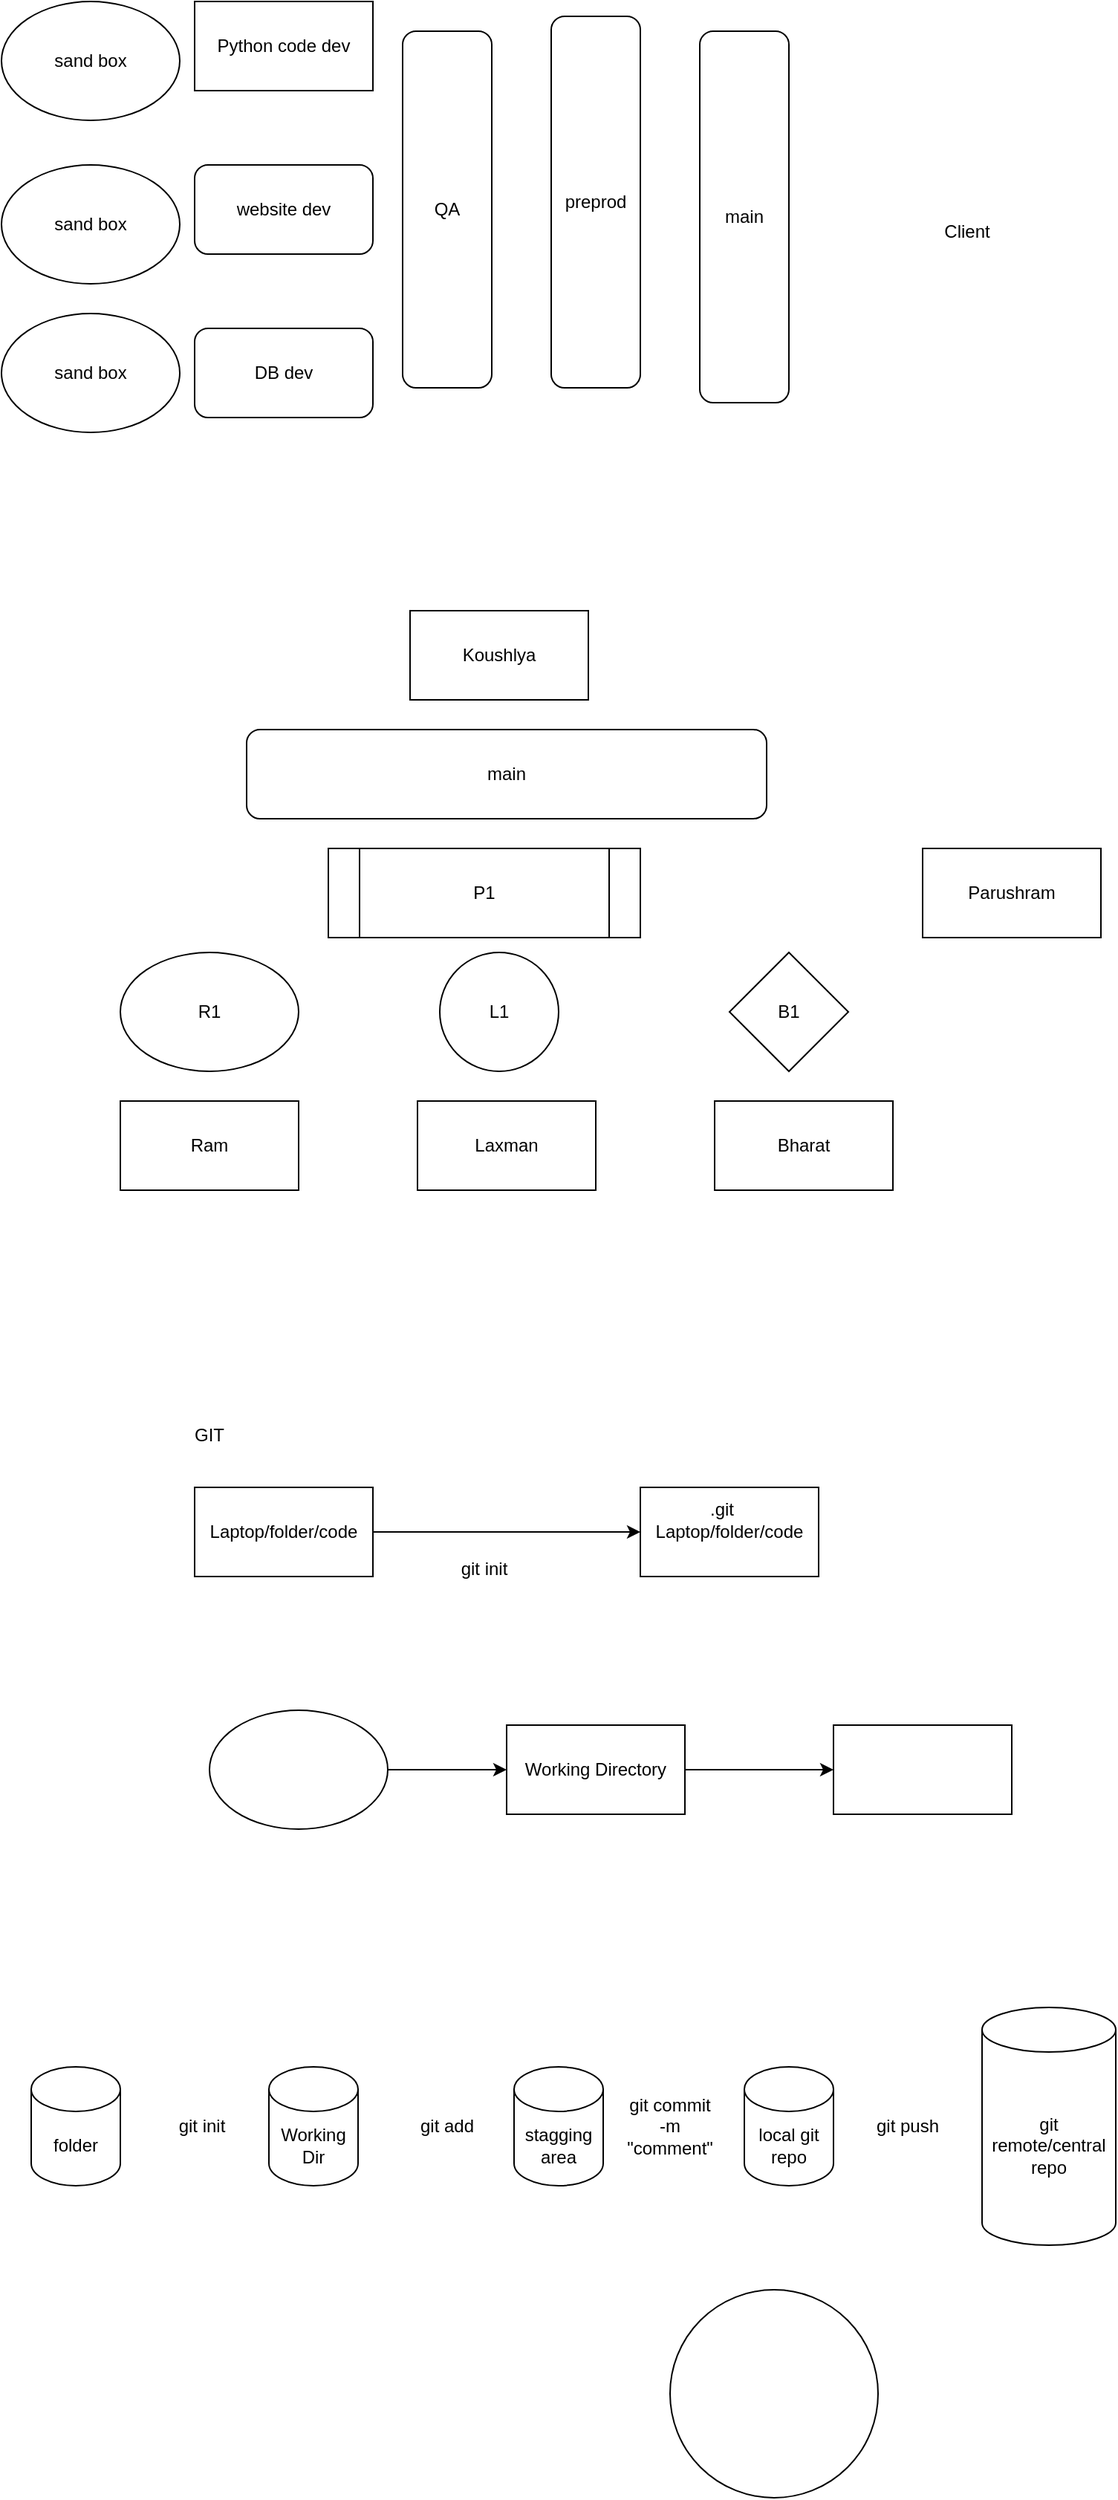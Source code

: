 <mxfile version="28.2.3">
  <diagram name="Page-1" id="y-BOeMATzjwb4VCk9Nun">
    <mxGraphModel dx="1042" dy="562" grid="1" gridSize="10" guides="1" tooltips="1" connect="1" arrows="1" fold="1" page="1" pageScale="1" pageWidth="850" pageHeight="1100" math="0" shadow="0">
      <root>
        <mxCell id="0" />
        <mxCell id="1" parent="0" />
        <mxCell id="GmiT60eIoy2U2VpT4NWJ-1" value="Python code dev" style="rounded=0;whiteSpace=wrap;html=1;" parent="1" vertex="1">
          <mxGeometry x="210" y="50" width="120" height="60" as="geometry" />
        </mxCell>
        <mxCell id="GmiT60eIoy2U2VpT4NWJ-2" value="website dev" style="rounded=1;whiteSpace=wrap;html=1;" parent="1" vertex="1">
          <mxGeometry x="210" y="160" width="120" height="60" as="geometry" />
        </mxCell>
        <mxCell id="GmiT60eIoy2U2VpT4NWJ-3" value="DB dev" style="rounded=1;whiteSpace=wrap;html=1;" parent="1" vertex="1">
          <mxGeometry x="210" y="270" width="120" height="60" as="geometry" />
        </mxCell>
        <mxCell id="GmiT60eIoy2U2VpT4NWJ-4" value="Koushlya" style="rounded=0;whiteSpace=wrap;html=1;" parent="1" vertex="1">
          <mxGeometry x="355" y="460" width="120" height="60" as="geometry" />
        </mxCell>
        <mxCell id="GmiT60eIoy2U2VpT4NWJ-5" value="Ram" style="rounded=0;whiteSpace=wrap;html=1;" parent="1" vertex="1">
          <mxGeometry x="160" y="790" width="120" height="60" as="geometry" />
        </mxCell>
        <mxCell id="GmiT60eIoy2U2VpT4NWJ-6" value="Laxman" style="rounded=0;whiteSpace=wrap;html=1;" parent="1" vertex="1">
          <mxGeometry x="360" y="790" width="120" height="60" as="geometry" />
        </mxCell>
        <mxCell id="GmiT60eIoy2U2VpT4NWJ-7" value="Bharat" style="rounded=0;whiteSpace=wrap;html=1;" parent="1" vertex="1">
          <mxGeometry x="560" y="790" width="120" height="60" as="geometry" />
        </mxCell>
        <mxCell id="GmiT60eIoy2U2VpT4NWJ-8" value="main" style="rounded=1;whiteSpace=wrap;html=1;" parent="1" vertex="1">
          <mxGeometry x="245" y="540" width="350" height="60" as="geometry" />
        </mxCell>
        <mxCell id="GmiT60eIoy2U2VpT4NWJ-9" value="R1" style="ellipse;whiteSpace=wrap;html=1;" parent="1" vertex="1">
          <mxGeometry x="160" y="690" width="120" height="80" as="geometry" />
        </mxCell>
        <mxCell id="GmiT60eIoy2U2VpT4NWJ-10" value="L1" style="ellipse;whiteSpace=wrap;html=1;aspect=fixed;" parent="1" vertex="1">
          <mxGeometry x="375" y="690" width="80" height="80" as="geometry" />
        </mxCell>
        <mxCell id="GmiT60eIoy2U2VpT4NWJ-11" value="B1" style="rhombus;whiteSpace=wrap;html=1;" parent="1" vertex="1">
          <mxGeometry x="570" y="690" width="80" height="80" as="geometry" />
        </mxCell>
        <mxCell id="GmiT60eIoy2U2VpT4NWJ-12" value="P1" style="shape=process;whiteSpace=wrap;html=1;backgroundOutline=1;" parent="1" vertex="1">
          <mxGeometry x="300" y="620" width="210" height="60" as="geometry" />
        </mxCell>
        <mxCell id="GmiT60eIoy2U2VpT4NWJ-13" value="Parushram" style="rounded=0;whiteSpace=wrap;html=1;" parent="1" vertex="1">
          <mxGeometry x="700" y="620" width="120" height="60" as="geometry" />
        </mxCell>
        <mxCell id="GmiT60eIoy2U2VpT4NWJ-14" value="preprod" style="rounded=1;whiteSpace=wrap;html=1;direction=south;" parent="1" vertex="1">
          <mxGeometry x="450" y="60" width="60" height="250" as="geometry" />
        </mxCell>
        <mxCell id="GmiT60eIoy2U2VpT4NWJ-15" value="main" style="rounded=1;whiteSpace=wrap;html=1;direction=south;" parent="1" vertex="1">
          <mxGeometry x="550" y="70" width="60" height="250" as="geometry" />
        </mxCell>
        <mxCell id="GmiT60eIoy2U2VpT4NWJ-16" value="Client" style="text;html=1;align=center;verticalAlign=middle;whiteSpace=wrap;rounded=0;" parent="1" vertex="1">
          <mxGeometry x="700" y="190" width="60" height="30" as="geometry" />
        </mxCell>
        <mxCell id="GmiT60eIoy2U2VpT4NWJ-17" value="QA" style="rounded=1;whiteSpace=wrap;html=1;direction=south;" parent="1" vertex="1">
          <mxGeometry x="350" y="70" width="60" height="240" as="geometry" />
        </mxCell>
        <mxCell id="GmiT60eIoy2U2VpT4NWJ-18" value="sand box" style="ellipse;whiteSpace=wrap;html=1;" parent="1" vertex="1">
          <mxGeometry x="80" y="50" width="120" height="80" as="geometry" />
        </mxCell>
        <mxCell id="GmiT60eIoy2U2VpT4NWJ-19" value="sand box" style="ellipse;whiteSpace=wrap;html=1;" parent="1" vertex="1">
          <mxGeometry x="80" y="160" width="120" height="80" as="geometry" />
        </mxCell>
        <mxCell id="GmiT60eIoy2U2VpT4NWJ-20" value="sand box" style="ellipse;whiteSpace=wrap;html=1;" parent="1" vertex="1">
          <mxGeometry x="80" y="260" width="120" height="80" as="geometry" />
        </mxCell>
        <mxCell id="GmiT60eIoy2U2VpT4NWJ-21" value="GIT" style="text;html=1;align=center;verticalAlign=middle;whiteSpace=wrap;rounded=0;" parent="1" vertex="1">
          <mxGeometry x="190" y="1000" width="60" height="30" as="geometry" />
        </mxCell>
        <mxCell id="GmiT60eIoy2U2VpT4NWJ-22" value="" style="edgeStyle=orthogonalEdgeStyle;rounded=0;orthogonalLoop=1;jettySize=auto;html=1;" parent="1" source="GmiT60eIoy2U2VpT4NWJ-23" target="GmiT60eIoy2U2VpT4NWJ-24" edge="1">
          <mxGeometry relative="1" as="geometry" />
        </mxCell>
        <mxCell id="GmiT60eIoy2U2VpT4NWJ-23" value="Laptop/folder/code" style="rounded=0;whiteSpace=wrap;html=1;" parent="1" vertex="1">
          <mxGeometry x="210" y="1050" width="120" height="60" as="geometry" />
        </mxCell>
        <mxCell id="GmiT60eIoy2U2VpT4NWJ-24" value="Laptop/folder/code" style="rounded=0;whiteSpace=wrap;html=1;" parent="1" vertex="1">
          <mxGeometry x="510" y="1050" width="120" height="60" as="geometry" />
        </mxCell>
        <mxCell id="GmiT60eIoy2U2VpT4NWJ-25" value="git init" style="text;html=1;align=center;verticalAlign=middle;whiteSpace=wrap;rounded=0;" parent="1" vertex="1">
          <mxGeometry x="375" y="1090" width="60" height="30" as="geometry" />
        </mxCell>
        <mxCell id="GmiT60eIoy2U2VpT4NWJ-26" value=".git" style="text;html=1;align=center;verticalAlign=middle;whiteSpace=wrap;rounded=0;" parent="1" vertex="1">
          <mxGeometry x="535" y="1050" width="60" height="30" as="geometry" />
        </mxCell>
        <mxCell id="GmiT60eIoy2U2VpT4NWJ-27" value="" style="edgeStyle=orthogonalEdgeStyle;rounded=0;orthogonalLoop=1;jettySize=auto;html=1;" parent="1" source="GmiT60eIoy2U2VpT4NWJ-28" target="GmiT60eIoy2U2VpT4NWJ-30" edge="1">
          <mxGeometry relative="1" as="geometry" />
        </mxCell>
        <mxCell id="GmiT60eIoy2U2VpT4NWJ-28" value="" style="ellipse;whiteSpace=wrap;html=1;" parent="1" vertex="1">
          <mxGeometry x="220" y="1200" width="120" height="80" as="geometry" />
        </mxCell>
        <mxCell id="GmiT60eIoy2U2VpT4NWJ-29" value="" style="edgeStyle=orthogonalEdgeStyle;rounded=0;orthogonalLoop=1;jettySize=auto;html=1;" parent="1" source="GmiT60eIoy2U2VpT4NWJ-30" target="GmiT60eIoy2U2VpT4NWJ-31" edge="1">
          <mxGeometry relative="1" as="geometry" />
        </mxCell>
        <mxCell id="GmiT60eIoy2U2VpT4NWJ-30" value="Working Directory" style="whiteSpace=wrap;html=1;" parent="1" vertex="1">
          <mxGeometry x="420" y="1210" width="120" height="60" as="geometry" />
        </mxCell>
        <mxCell id="GmiT60eIoy2U2VpT4NWJ-31" value="" style="whiteSpace=wrap;html=1;" parent="1" vertex="1">
          <mxGeometry x="640" y="1210" width="120" height="60" as="geometry" />
        </mxCell>
        <mxCell id="GmiT60eIoy2U2VpT4NWJ-32" value="folder" style="shape=cylinder3;whiteSpace=wrap;html=1;boundedLbl=1;backgroundOutline=1;size=15;" parent="1" vertex="1">
          <mxGeometry x="100" y="1440" width="60" height="80" as="geometry" />
        </mxCell>
        <mxCell id="GmiT60eIoy2U2VpT4NWJ-33" value="Working Dir" style="shape=cylinder3;whiteSpace=wrap;html=1;boundedLbl=1;backgroundOutline=1;size=15;" parent="1" vertex="1">
          <mxGeometry x="260" y="1440" width="60" height="80" as="geometry" />
        </mxCell>
        <mxCell id="GmiT60eIoy2U2VpT4NWJ-34" value="local git repo" style="shape=cylinder3;whiteSpace=wrap;html=1;boundedLbl=1;backgroundOutline=1;size=15;" parent="1" vertex="1">
          <mxGeometry x="580" y="1440" width="60" height="80" as="geometry" />
        </mxCell>
        <mxCell id="GmiT60eIoy2U2VpT4NWJ-35" value="git remote/central repo" style="shape=cylinder3;whiteSpace=wrap;html=1;boundedLbl=1;backgroundOutline=1;size=15;" parent="1" vertex="1">
          <mxGeometry x="740" y="1400" width="90" height="160" as="geometry" />
        </mxCell>
        <mxCell id="GmiT60eIoy2U2VpT4NWJ-36" value="git init" style="text;html=1;align=center;verticalAlign=middle;whiteSpace=wrap;rounded=0;" parent="1" vertex="1">
          <mxGeometry x="185" y="1465" width="60" height="30" as="geometry" />
        </mxCell>
        <mxCell id="GmiT60eIoy2U2VpT4NWJ-37" value="git push" style="text;html=1;align=center;verticalAlign=middle;whiteSpace=wrap;rounded=0;" parent="1" vertex="1">
          <mxGeometry x="660" y="1465" width="60" height="30" as="geometry" />
        </mxCell>
        <mxCell id="GmiT60eIoy2U2VpT4NWJ-38" value="stagging area" style="shape=cylinder3;whiteSpace=wrap;html=1;boundedLbl=1;backgroundOutline=1;size=15;" parent="1" vertex="1">
          <mxGeometry x="425" y="1440" width="60" height="80" as="geometry" />
        </mxCell>
        <mxCell id="GmiT60eIoy2U2VpT4NWJ-39" value="git add" style="text;html=1;align=center;verticalAlign=middle;whiteSpace=wrap;rounded=0;" parent="1" vertex="1">
          <mxGeometry x="350" y="1465" width="60" height="30" as="geometry" />
        </mxCell>
        <mxCell id="GmiT60eIoy2U2VpT4NWJ-40" value="git commit -m &quot;comment&quot;" style="text;html=1;align=center;verticalAlign=middle;whiteSpace=wrap;rounded=0;" parent="1" vertex="1">
          <mxGeometry x="500" y="1465" width="60" height="30" as="geometry" />
        </mxCell>
        <mxCell id="y0relj2nqz0K4mS07LSM-1" value="" style="ellipse;whiteSpace=wrap;html=1;" vertex="1" parent="1">
          <mxGeometry x="530" y="1590" width="140" height="140" as="geometry" />
        </mxCell>
      </root>
    </mxGraphModel>
  </diagram>
</mxfile>
